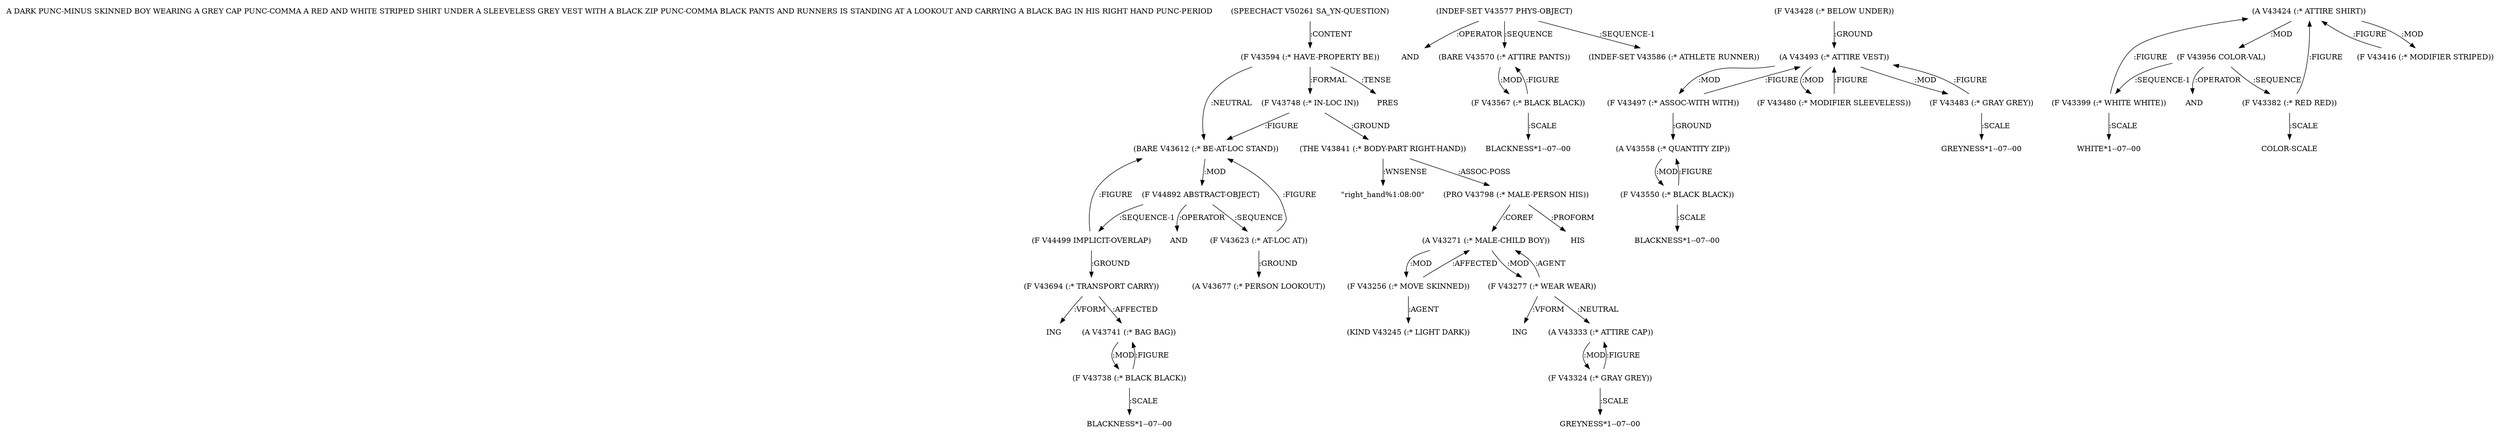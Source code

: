 digraph Terms {
  node [shape=none]
  "A DARK PUNC-MINUS SKINNED BOY WEARING A GREY CAP PUNC-COMMA A RED AND WHITE STRIPED SHIRT UNDER A SLEEVELESS GREY VEST WITH A BLACK ZIP PUNC-COMMA BLACK PANTS AND RUNNERS IS STANDING AT A LOOKOUT AND CARRYING A BLACK BAG IN HIS RIGHT HAND PUNC-PERIOD"
  "V50261" [label="(SPEECHACT V50261 SA_YN-QUESTION)"]
  "V50261" -> "V43594" [label=":CONTENT"]
  "V43594" [label="(F V43594 (:* HAVE-PROPERTY BE))"]
  "V43594" -> "V43612" [label=":NEUTRAL"]
  "V43594" -> "V43748" [label=":FORMAL"]
  "V43594" -> "NT53339" [label=":TENSE"]
  "NT53339" [label="PRES"]
  "V43612" [label="(BARE V43612 (:* BE-AT-LOC STAND))"]
  "V43612" -> "V44892" [label=":MOD"]
  "V44892" [label="(F V44892 ABSTRACT-OBJECT)"]
  "V44892" -> "V43623" [label=":SEQUENCE"]
  "V44892" -> "V44499" [label=":SEQUENCE-1"]
  "V44892" -> "NT53340" [label=":OPERATOR"]
  "NT53340" [label="AND"]
  "V43623" [label="(F V43623 (:* AT-LOC AT))"]
  "V43623" -> "V43677" [label=":GROUND"]
  "V43623" -> "V43612" [label=":FIGURE"]
  "V43677" [label="(A V43677 (:* PERSON LOOKOUT))"]
  "V44499" [label="(F V44499 IMPLICIT-OVERLAP)"]
  "V44499" -> "V43612" [label=":FIGURE"]
  "V44499" -> "V43694" [label=":GROUND"]
  "V43694" [label="(F V43694 (:* TRANSPORT CARRY))"]
  "V43694" -> "V43741" [label=":AFFECTED"]
  "V43694" -> "NT53341" [label=":VFORM"]
  "NT53341" [label="ING"]
  "V43741" [label="(A V43741 (:* BAG BAG))"]
  "V43741" -> "V43738" [label=":MOD"]
  "V43738" [label="(F V43738 (:* BLACK BLACK))"]
  "V43738" -> "V43741" [label=":FIGURE"]
  "V43738" -> "NT53342" [label=":SCALE"]
  "NT53342" [label="BLACKNESS*1--07--00"]
  "V43748" [label="(F V43748 (:* IN-LOC IN))"]
  "V43748" -> "V43841" [label=":GROUND"]
  "V43748" -> "V43612" [label=":FIGURE"]
  "V43841" [label="(THE V43841 (:* BODY-PART RIGHT-HAND))"]
  "V43841" -> "V43798" [label=":ASSOC-POSS"]
  "V43841" -> "NT53343" [label=":WNSENSE"]
  "NT53343" [label="\"right_hand%1:08:00\""]
  "V43798" [label="(PRO V43798 (:* MALE-PERSON HIS))"]
  "V43798" -> "NT53344" [label=":PROFORM"]
  "NT53344" [label="HIS"]
  "V43798" -> "V43271" [label=":COREF"]
  "V43577" [label="(INDEF-SET V43577 PHYS-OBJECT)"]
  "V43577" -> "NT53345" [label=":OPERATOR"]
  "NT53345" [label="AND"]
  "V43577" -> "V43570" [label=":SEQUENCE"]
  "V43577" -> "V43586" [label=":SEQUENCE-1"]
  "V43570" [label="(BARE V43570 (:* ATTIRE PANTS))"]
  "V43570" -> "V43567" [label=":MOD"]
  "V43567" [label="(F V43567 (:* BLACK BLACK))"]
  "V43567" -> "V43570" [label=":FIGURE"]
  "V43567" -> "NT53346" [label=":SCALE"]
  "NT53346" [label="BLACKNESS*1--07--00"]
  "V43586" [label="(INDEF-SET V43586 (:* ATHLETE RUNNER))"]
  "V43428" [label="(F V43428 (:* BELOW UNDER))"]
  "V43428" -> "V43493" [label=":GROUND"]
  "V43493" [label="(A V43493 (:* ATTIRE VEST))"]
  "V43493" -> "V43497" [label=":MOD"]
  "V43493" -> "V43480" [label=":MOD"]
  "V43493" -> "V43483" [label=":MOD"]
  "V43480" [label="(F V43480 (:* MODIFIER SLEEVELESS))"]
  "V43480" -> "V43493" [label=":FIGURE"]
  "V43483" [label="(F V43483 (:* GRAY GREY))"]
  "V43483" -> "V43493" [label=":FIGURE"]
  "V43483" -> "NT53347" [label=":SCALE"]
  "NT53347" [label="GREYNESS*1--07--00"]
  "V43497" [label="(F V43497 (:* ASSOC-WITH WITH))"]
  "V43497" -> "V43558" [label=":GROUND"]
  "V43497" -> "V43493" [label=":FIGURE"]
  "V43558" [label="(A V43558 (:* QUANTITY ZIP))"]
  "V43558" -> "V43550" [label=":MOD"]
  "V43550" [label="(F V43550 (:* BLACK BLACK))"]
  "V43550" -> "V43558" [label=":FIGURE"]
  "V43550" -> "NT53348" [label=":SCALE"]
  "NT53348" [label="BLACKNESS*1--07--00"]
  "V43424" [label="(A V43424 (:* ATTIRE SHIRT))"]
  "V43424" -> "V43956" [label=":MOD"]
  "V43424" -> "V43416" [label=":MOD"]
  "V43956" [label="(F V43956 COLOR-VAL)"]
  "V43956" -> "V43382" [label=":SEQUENCE"]
  "V43956" -> "V43399" [label=":SEQUENCE-1"]
  "V43956" -> "NT53349" [label=":OPERATOR"]
  "NT53349" [label="AND"]
  "V43382" [label="(F V43382 (:* RED RED))"]
  "V43382" -> "V43424" [label=":FIGURE"]
  "V43382" -> "NT53350" [label=":SCALE"]
  "NT53350" [label="COLOR-SCALE"]
  "V43399" [label="(F V43399 (:* WHITE WHITE))"]
  "V43399" -> "V43424" [label=":FIGURE"]
  "V43399" -> "NT53351" [label=":SCALE"]
  "NT53351" [label="WHITE*1--07--00"]
  "V43416" [label="(F V43416 (:* MODIFIER STRIPED))"]
  "V43416" -> "V43424" [label=":FIGURE"]
  "V43271" [label="(A V43271 (:* MALE-CHILD BOY))"]
  "V43271" -> "V43277" [label=":MOD"]
  "V43271" -> "V43256" [label=":MOD"]
  "V43256" [label="(F V43256 (:* MOVE SKINNED))"]
  "V43256" -> "V43245" [label=":AGENT"]
  "V43256" -> "V43271" [label=":AFFECTED"]
  "V43245" [label="(KIND V43245 (:* LIGHT DARK))"]
  "V43277" [label="(F V43277 (:* WEAR WEAR))"]
  "V43277" -> "V43271" [label=":AGENT"]
  "V43277" -> "V43333" [label=":NEUTRAL"]
  "V43277" -> "NT53352" [label=":VFORM"]
  "NT53352" [label="ING"]
  "V43333" [label="(A V43333 (:* ATTIRE CAP))"]
  "V43333" -> "V43324" [label=":MOD"]
  "V43324" [label="(F V43324 (:* GRAY GREY))"]
  "V43324" -> "V43333" [label=":FIGURE"]
  "V43324" -> "NT53353" [label=":SCALE"]
  "NT53353" [label="GREYNESS*1--07--00"]
}

